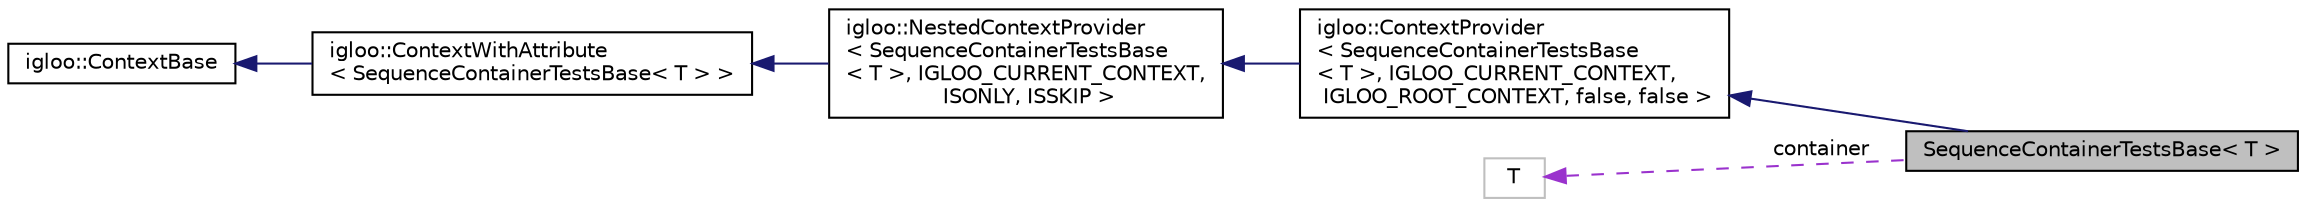 digraph "SequenceContainerTestsBase&lt; T &gt;"
{
 // INTERACTIVE_SVG=YES
  edge [fontname="Helvetica",fontsize="10",labelfontname="Helvetica",labelfontsize="10"];
  node [fontname="Helvetica",fontsize="10",shape=record];
  rankdir="LR";
  Node5 [label="SequenceContainerTestsBase\< T \>",height=0.2,width=0.4,color="black", fillcolor="grey75", style="filled", fontcolor="black"];
  Node6 -> Node5 [dir="back",color="midnightblue",fontsize="10",style="solid",fontname="Helvetica"];
  Node6 [label="igloo::ContextProvider\l\< SequenceContainerTestsBase\l\< T \>, IGLOO_CURRENT_CONTEXT,\l IGLOO_ROOT_CONTEXT, false, false \>",height=0.2,width=0.4,color="black", fillcolor="white", style="filled",URL="$structigloo_1_1ContextProvider.html"];
  Node7 -> Node6 [dir="back",color="midnightblue",fontsize="10",style="solid",fontname="Helvetica"];
  Node7 [label="igloo::NestedContextProvider\l\< SequenceContainerTestsBase\l\< T \>, IGLOO_CURRENT_CONTEXT,\l ISONLY, ISSKIP \>",height=0.2,width=0.4,color="black", fillcolor="white", style="filled",URL="$structigloo_1_1NestedContextProvider.html"];
  Node8 -> Node7 [dir="back",color="midnightblue",fontsize="10",style="solid",fontname="Helvetica"];
  Node8 [label="igloo::ContextWithAttribute\l\< SequenceContainerTestsBase\< T \> \>",height=0.2,width=0.4,color="black", fillcolor="white", style="filled",URL="$structigloo_1_1ContextWithAttribute.html"];
  Node9 -> Node8 [dir="back",color="midnightblue",fontsize="10",style="solid",fontname="Helvetica"];
  Node9 [label="igloo::ContextBase",height=0.2,width=0.4,color="black", fillcolor="white", style="filled",URL="$structigloo_1_1ContextBase.html"];
  Node10 -> Node5 [dir="back",color="darkorchid3",fontsize="10",style="dashed",label=" container" ,fontname="Helvetica"];
  Node10 [label="T",height=0.2,width=0.4,color="grey75", fillcolor="white", style="filled"];
}

